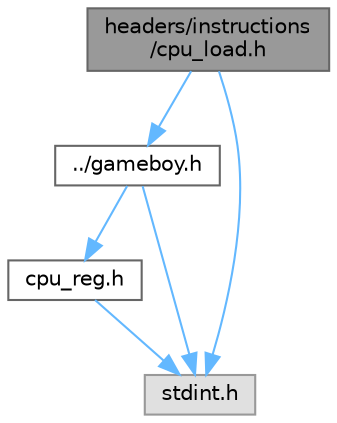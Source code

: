 digraph "headers/instructions/cpu_load.h"
{
 // LATEX_PDF_SIZE
  bgcolor="transparent";
  edge [fontname=Helvetica,fontsize=10,labelfontname=Helvetica,labelfontsize=10];
  node [fontname=Helvetica,fontsize=10,shape=box,height=0.2,width=0.4];
  Node1 [id="Node000001",label="headers/instructions\l/cpu_load.h",height=0.2,width=0.4,color="gray40", fillcolor="grey60", style="filled", fontcolor="black",tooltip="This file is used to implement all gameboy's cpu load instructions. This is done with the help of htt..."];
  Node1 -> Node2 [id="edge1_Node000001_Node000002",color="steelblue1",style="solid",tooltip=" "];
  Node2 [id="Node000002",label="../gameboy.h",height=0.2,width=0.4,color="grey40", fillcolor="white", style="filled",URL="$gameboy_8h_source.html",tooltip=" "];
  Node2 -> Node3 [id="edge2_Node000002_Node000003",color="steelblue1",style="solid",tooltip=" "];
  Node3 [id="Node000003",label="cpu_reg.h",height=0.2,width=0.4,color="grey40", fillcolor="white", style="filled",URL="$cpu__reg_8h.html",tooltip="Defines the struct used to manipulate CPU registers. As specified in pandocs, some 8bit registers can..."];
  Node3 -> Node4 [id="edge3_Node000003_Node000004",color="steelblue1",style="solid",tooltip=" "];
  Node4 [id="Node000004",label="stdint.h",height=0.2,width=0.4,color="grey60", fillcolor="#E0E0E0", style="filled",tooltip=" "];
  Node2 -> Node4 [id="edge4_Node000002_Node000004",color="steelblue1",style="solid",tooltip=" "];
  Node1 -> Node4 [id="edge5_Node000001_Node000004",color="steelblue1",style="solid",tooltip=" "];
}
